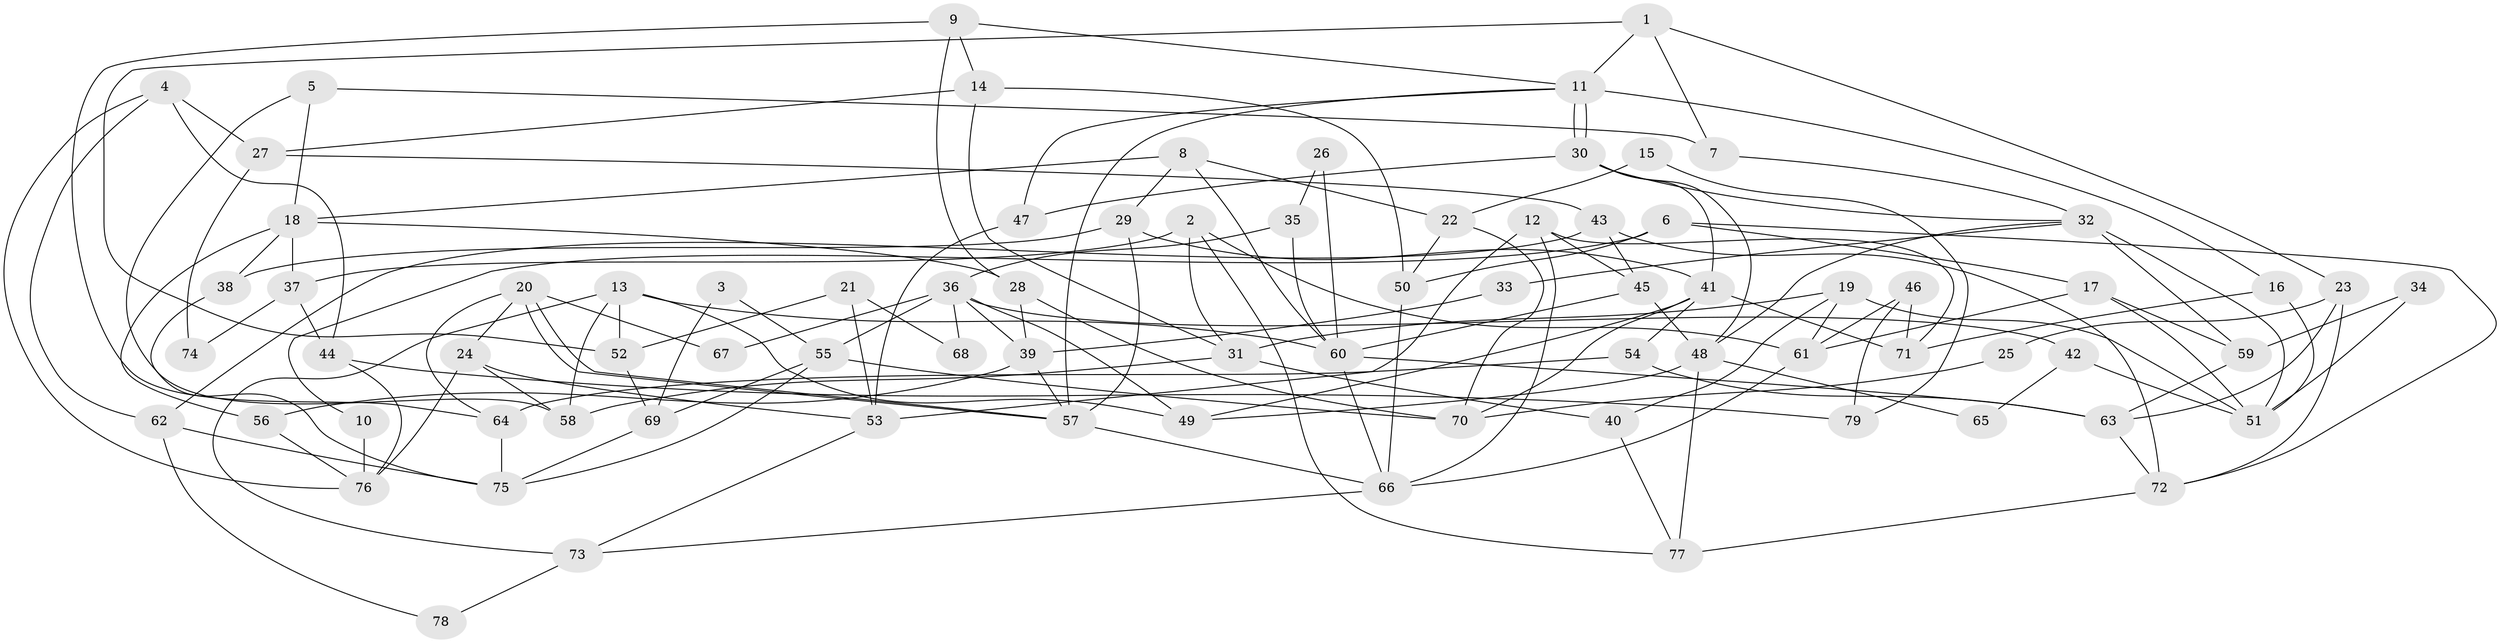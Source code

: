 // Generated by graph-tools (version 1.1) at 2025/26/03/09/25 03:26:18]
// undirected, 79 vertices, 158 edges
graph export_dot {
graph [start="1"]
  node [color=gray90,style=filled];
  1;
  2;
  3;
  4;
  5;
  6;
  7;
  8;
  9;
  10;
  11;
  12;
  13;
  14;
  15;
  16;
  17;
  18;
  19;
  20;
  21;
  22;
  23;
  24;
  25;
  26;
  27;
  28;
  29;
  30;
  31;
  32;
  33;
  34;
  35;
  36;
  37;
  38;
  39;
  40;
  41;
  42;
  43;
  44;
  45;
  46;
  47;
  48;
  49;
  50;
  51;
  52;
  53;
  54;
  55;
  56;
  57;
  58;
  59;
  60;
  61;
  62;
  63;
  64;
  65;
  66;
  67;
  68;
  69;
  70;
  71;
  72;
  73;
  74;
  75;
  76;
  77;
  78;
  79;
  1 -- 11;
  1 -- 7;
  1 -- 23;
  1 -- 52;
  2 -- 31;
  2 -- 61;
  2 -- 37;
  2 -- 77;
  3 -- 55;
  3 -- 69;
  4 -- 76;
  4 -- 27;
  4 -- 44;
  4 -- 62;
  5 -- 18;
  5 -- 58;
  5 -- 7;
  6 -- 72;
  6 -- 17;
  6 -- 10;
  6 -- 50;
  7 -- 32;
  8 -- 18;
  8 -- 60;
  8 -- 22;
  8 -- 29;
  9 -- 11;
  9 -- 28;
  9 -- 14;
  9 -- 64;
  10 -- 76;
  11 -- 57;
  11 -- 30;
  11 -- 30;
  11 -- 16;
  11 -- 47;
  12 -- 71;
  12 -- 66;
  12 -- 45;
  12 -- 53;
  13 -- 49;
  13 -- 58;
  13 -- 52;
  13 -- 60;
  13 -- 73;
  14 -- 50;
  14 -- 27;
  14 -- 31;
  15 -- 22;
  15 -- 79;
  16 -- 51;
  16 -- 71;
  17 -- 61;
  17 -- 59;
  17 -- 51;
  18 -- 38;
  18 -- 56;
  18 -- 28;
  18 -- 37;
  19 -- 51;
  19 -- 31;
  19 -- 40;
  19 -- 61;
  20 -- 57;
  20 -- 57;
  20 -- 64;
  20 -- 24;
  20 -- 67;
  21 -- 52;
  21 -- 53;
  21 -- 68;
  22 -- 50;
  22 -- 70;
  23 -- 63;
  23 -- 25;
  23 -- 72;
  24 -- 53;
  24 -- 58;
  24 -- 76;
  25 -- 70;
  26 -- 35;
  26 -- 60;
  27 -- 43;
  27 -- 74;
  28 -- 70;
  28 -- 39;
  29 -- 41;
  29 -- 38;
  29 -- 57;
  30 -- 41;
  30 -- 32;
  30 -- 47;
  30 -- 48;
  31 -- 40;
  31 -- 58;
  32 -- 48;
  32 -- 33;
  32 -- 51;
  32 -- 59;
  33 -- 39;
  34 -- 59;
  34 -- 51;
  35 -- 60;
  35 -- 36;
  36 -- 39;
  36 -- 55;
  36 -- 42;
  36 -- 49;
  36 -- 67;
  36 -- 68;
  37 -- 44;
  37 -- 74;
  38 -- 75;
  39 -- 57;
  39 -- 56;
  40 -- 77;
  41 -- 70;
  41 -- 49;
  41 -- 54;
  41 -- 71;
  42 -- 51;
  42 -- 65;
  43 -- 45;
  43 -- 72;
  43 -- 62;
  44 -- 76;
  44 -- 79;
  45 -- 60;
  45 -- 48;
  46 -- 61;
  46 -- 71;
  46 -- 79;
  47 -- 53;
  48 -- 49;
  48 -- 65;
  48 -- 77;
  50 -- 66;
  52 -- 69;
  53 -- 73;
  54 -- 63;
  54 -- 64;
  55 -- 69;
  55 -- 75;
  55 -- 70;
  56 -- 76;
  57 -- 66;
  59 -- 63;
  60 -- 66;
  60 -- 63;
  61 -- 66;
  62 -- 75;
  62 -- 78;
  63 -- 72;
  64 -- 75;
  66 -- 73;
  69 -- 75;
  72 -- 77;
  73 -- 78;
}
